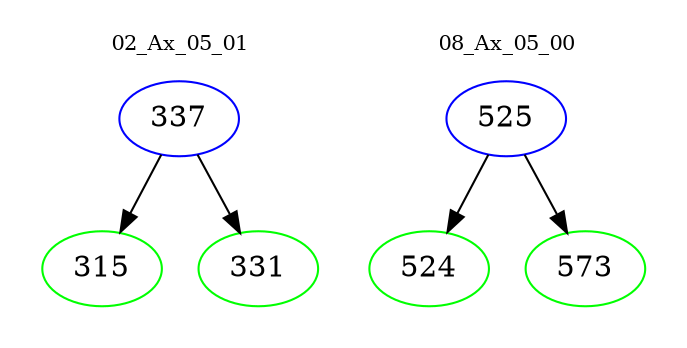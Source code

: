 digraph{
subgraph cluster_0 {
color = white
label = "02_Ax_05_01";
fontsize=10;
T0_337 [label="337", color="blue"]
T0_337 -> T0_315 [color="black"]
T0_315 [label="315", color="green"]
T0_337 -> T0_331 [color="black"]
T0_331 [label="331", color="green"]
}
subgraph cluster_1 {
color = white
label = "08_Ax_05_00";
fontsize=10;
T1_525 [label="525", color="blue"]
T1_525 -> T1_524 [color="black"]
T1_524 [label="524", color="green"]
T1_525 -> T1_573 [color="black"]
T1_573 [label="573", color="green"]
}
}
